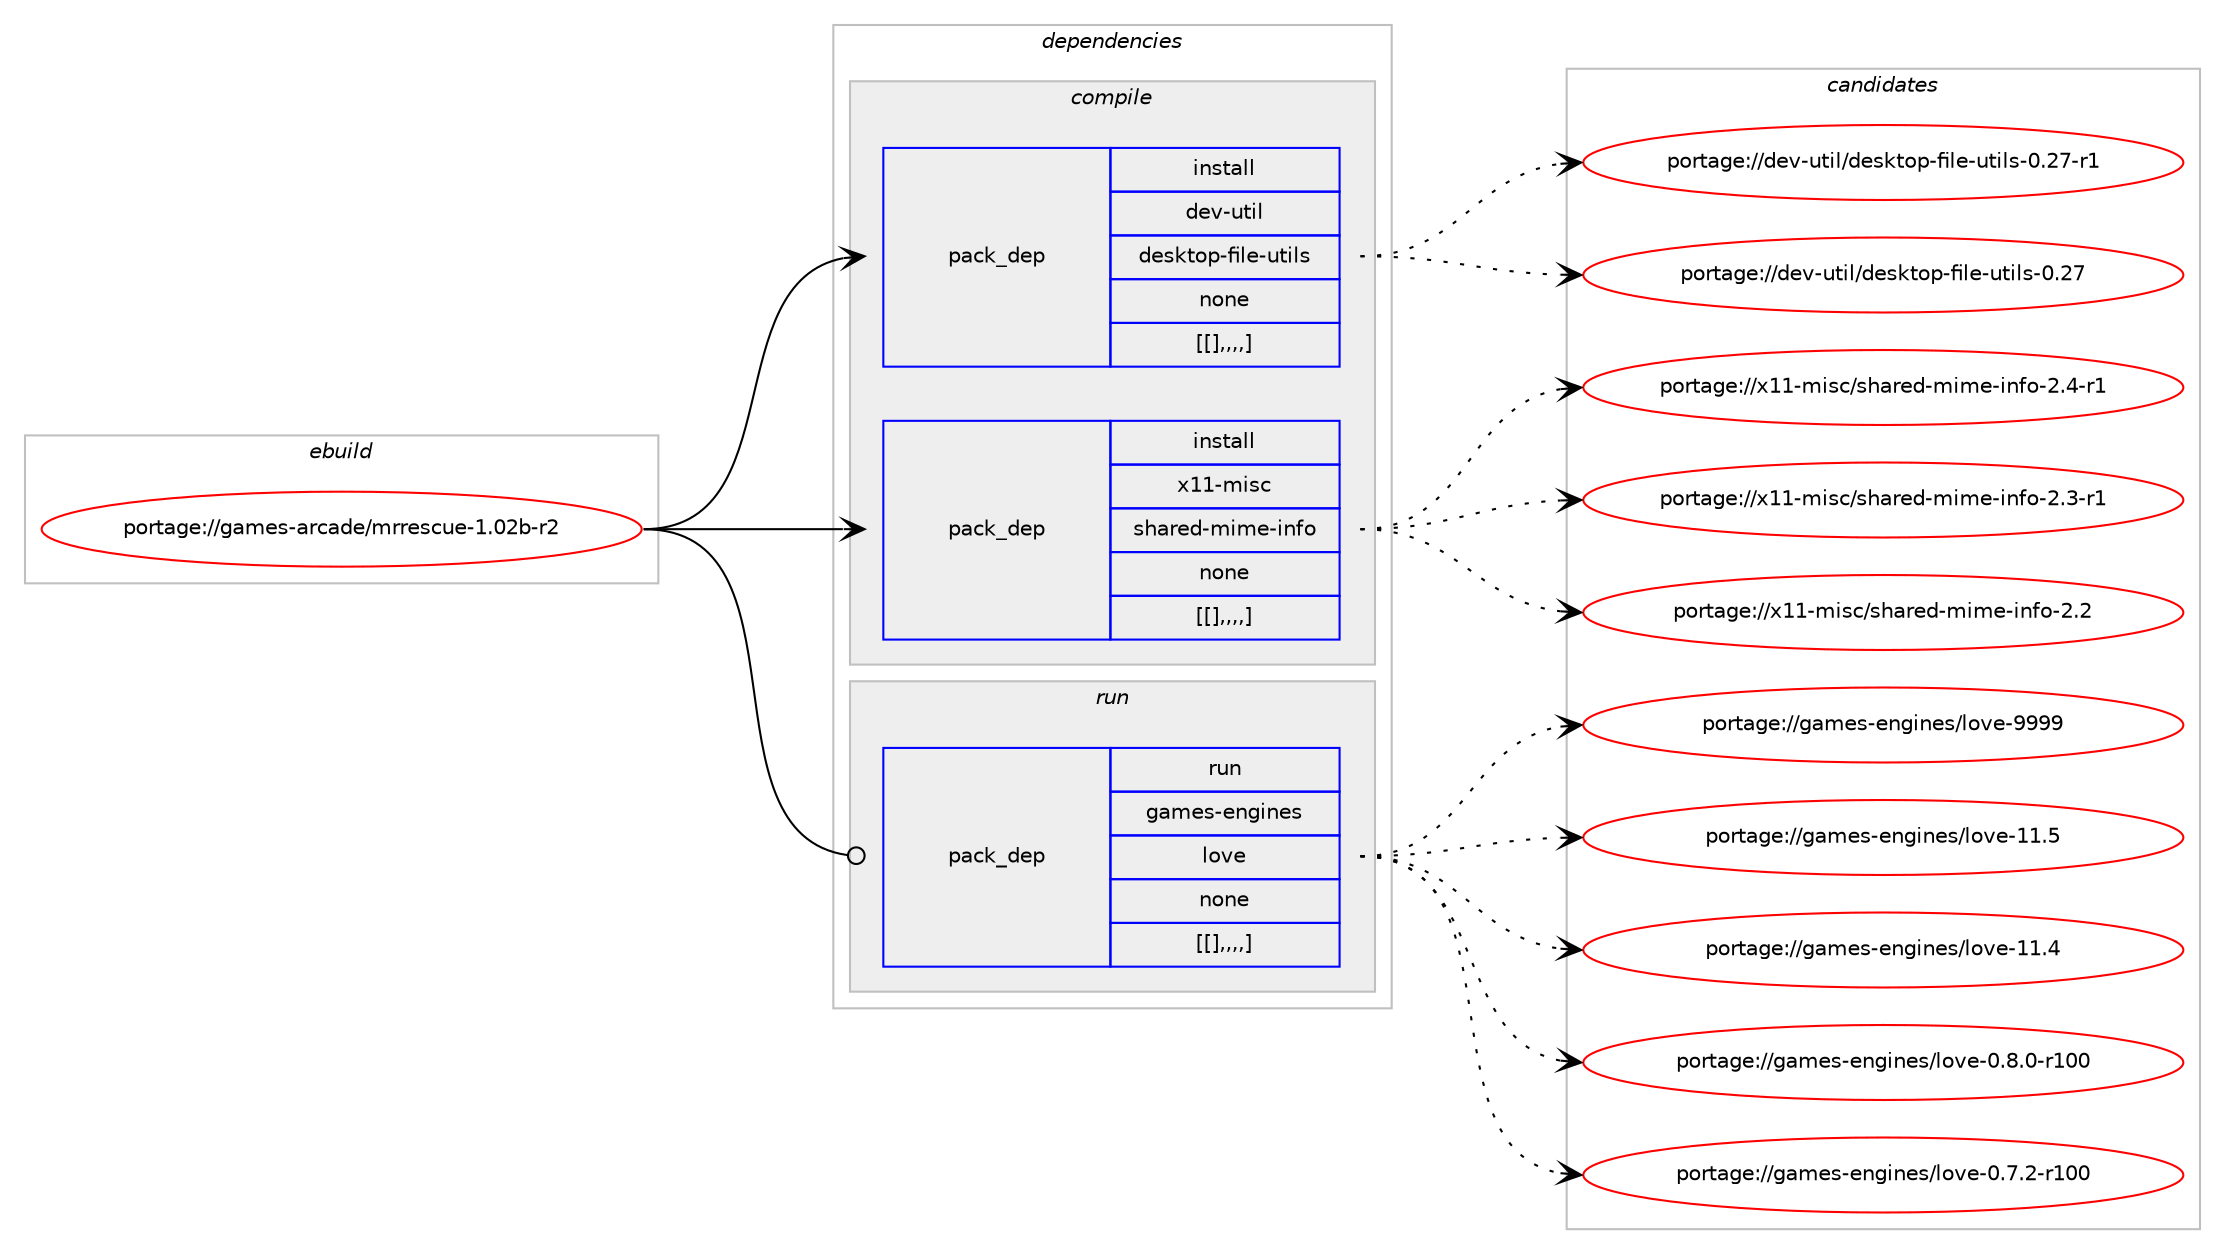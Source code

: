 digraph prolog {

# *************
# Graph options
# *************

newrank=true;
concentrate=true;
compound=true;
graph [rankdir=LR,fontname=Helvetica,fontsize=10,ranksep=1.5];#, ranksep=2.5, nodesep=0.2];
edge  [arrowhead=vee];
node  [fontname=Helvetica,fontsize=10];

# **********
# The ebuild
# **********

subgraph cluster_leftcol {
color=gray;
label=<<i>ebuild</i>>;
id [label="portage://games-arcade/mrrescue-1.02b-r2", color=red, width=4, href="../games-arcade/mrrescue-1.02b-r2.svg"];
}

# ****************
# The dependencies
# ****************

subgraph cluster_midcol {
color=gray;
label=<<i>dependencies</i>>;
subgraph cluster_compile {
fillcolor="#eeeeee";
style=filled;
label=<<i>compile</i>>;
subgraph pack162509 {
dependency228630 [label=<<TABLE BORDER="0" CELLBORDER="1" CELLSPACING="0" CELLPADDING="4" WIDTH="220"><TR><TD ROWSPAN="6" CELLPADDING="30">pack_dep</TD></TR><TR><TD WIDTH="110">install</TD></TR><TR><TD>dev-util</TD></TR><TR><TD>desktop-file-utils</TD></TR><TR><TD>none</TD></TR><TR><TD>[[],,,,]</TD></TR></TABLE>>, shape=none, color=blue];
}
id:e -> dependency228630:w [weight=20,style="solid",arrowhead="vee"];
subgraph pack162510 {
dependency228631 [label=<<TABLE BORDER="0" CELLBORDER="1" CELLSPACING="0" CELLPADDING="4" WIDTH="220"><TR><TD ROWSPAN="6" CELLPADDING="30">pack_dep</TD></TR><TR><TD WIDTH="110">install</TD></TR><TR><TD>x11-misc</TD></TR><TR><TD>shared-mime-info</TD></TR><TR><TD>none</TD></TR><TR><TD>[[],,,,]</TD></TR></TABLE>>, shape=none, color=blue];
}
id:e -> dependency228631:w [weight=20,style="solid",arrowhead="vee"];
}
subgraph cluster_compileandrun {
fillcolor="#eeeeee";
style=filled;
label=<<i>compile and run</i>>;
}
subgraph cluster_run {
fillcolor="#eeeeee";
style=filled;
label=<<i>run</i>>;
subgraph pack162511 {
dependency228632 [label=<<TABLE BORDER="0" CELLBORDER="1" CELLSPACING="0" CELLPADDING="4" WIDTH="220"><TR><TD ROWSPAN="6" CELLPADDING="30">pack_dep</TD></TR><TR><TD WIDTH="110">run</TD></TR><TR><TD>games-engines</TD></TR><TR><TD>love</TD></TR><TR><TD>none</TD></TR><TR><TD>[[],,,,]</TD></TR></TABLE>>, shape=none, color=blue];
}
id:e -> dependency228632:w [weight=20,style="solid",arrowhead="odot"];
}
}

# **************
# The candidates
# **************

subgraph cluster_choices {
rank=same;
color=gray;
label=<<i>candidates</i>>;

subgraph choice162509 {
color=black;
nodesep=1;
choice1001011184511711610510847100101115107116111112451021051081014511711610510811545484650554511449 [label="portage://dev-util/desktop-file-utils-0.27-r1", color=red, width=4,href="../dev-util/desktop-file-utils-0.27-r1.svg"];
choice100101118451171161051084710010111510711611111245102105108101451171161051081154548465055 [label="portage://dev-util/desktop-file-utils-0.27", color=red, width=4,href="../dev-util/desktop-file-utils-0.27.svg"];
dependency228630:e -> choice1001011184511711610510847100101115107116111112451021051081014511711610510811545484650554511449:w [style=dotted,weight="100"];
dependency228630:e -> choice100101118451171161051084710010111510711611111245102105108101451171161051081154548465055:w [style=dotted,weight="100"];
}
subgraph choice162510 {
color=black;
nodesep=1;
choice1204949451091051159947115104971141011004510910510910145105110102111455046524511449 [label="portage://x11-misc/shared-mime-info-2.4-r1", color=red, width=4,href="../x11-misc/shared-mime-info-2.4-r1.svg"];
choice1204949451091051159947115104971141011004510910510910145105110102111455046514511449 [label="portage://x11-misc/shared-mime-info-2.3-r1", color=red, width=4,href="../x11-misc/shared-mime-info-2.3-r1.svg"];
choice120494945109105115994711510497114101100451091051091014510511010211145504650 [label="portage://x11-misc/shared-mime-info-2.2", color=red, width=4,href="../x11-misc/shared-mime-info-2.2.svg"];
dependency228631:e -> choice1204949451091051159947115104971141011004510910510910145105110102111455046524511449:w [style=dotted,weight="100"];
dependency228631:e -> choice1204949451091051159947115104971141011004510910510910145105110102111455046514511449:w [style=dotted,weight="100"];
dependency228631:e -> choice120494945109105115994711510497114101100451091051091014510511010211145504650:w [style=dotted,weight="100"];
}
subgraph choice162511 {
color=black;
nodesep=1;
choice1039710910111545101110103105110101115471081111181014557575757 [label="portage://games-engines/love-9999", color=red, width=4,href="../games-engines/love-9999.svg"];
choice1039710910111545101110103105110101115471081111181014549494653 [label="portage://games-engines/love-11.5", color=red, width=4,href="../games-engines/love-11.5.svg"];
choice1039710910111545101110103105110101115471081111181014549494652 [label="portage://games-engines/love-11.4", color=red, width=4,href="../games-engines/love-11.4.svg"];
choice10397109101115451011101031051101011154710811111810145484656464845114494848 [label="portage://games-engines/love-0.8.0-r100", color=red, width=4,href="../games-engines/love-0.8.0-r100.svg"];
choice10397109101115451011101031051101011154710811111810145484655465045114494848 [label="portage://games-engines/love-0.7.2-r100", color=red, width=4,href="../games-engines/love-0.7.2-r100.svg"];
dependency228632:e -> choice1039710910111545101110103105110101115471081111181014557575757:w [style=dotted,weight="100"];
dependency228632:e -> choice1039710910111545101110103105110101115471081111181014549494653:w [style=dotted,weight="100"];
dependency228632:e -> choice1039710910111545101110103105110101115471081111181014549494652:w [style=dotted,weight="100"];
dependency228632:e -> choice10397109101115451011101031051101011154710811111810145484656464845114494848:w [style=dotted,weight="100"];
dependency228632:e -> choice10397109101115451011101031051101011154710811111810145484655465045114494848:w [style=dotted,weight="100"];
}
}

}
